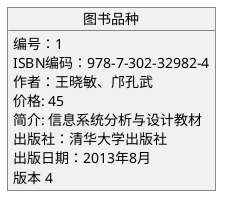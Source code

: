 @startuml

object 图书品种{
编号：1
ISBN编码：978-7-302-32982-4
作者：王晓敏、邝孔武
价格: 45
简介: 信息系统分析与设计教材
出版社：清华大学出版社
出版日期：2013年8月
版本 4
}

@enduml